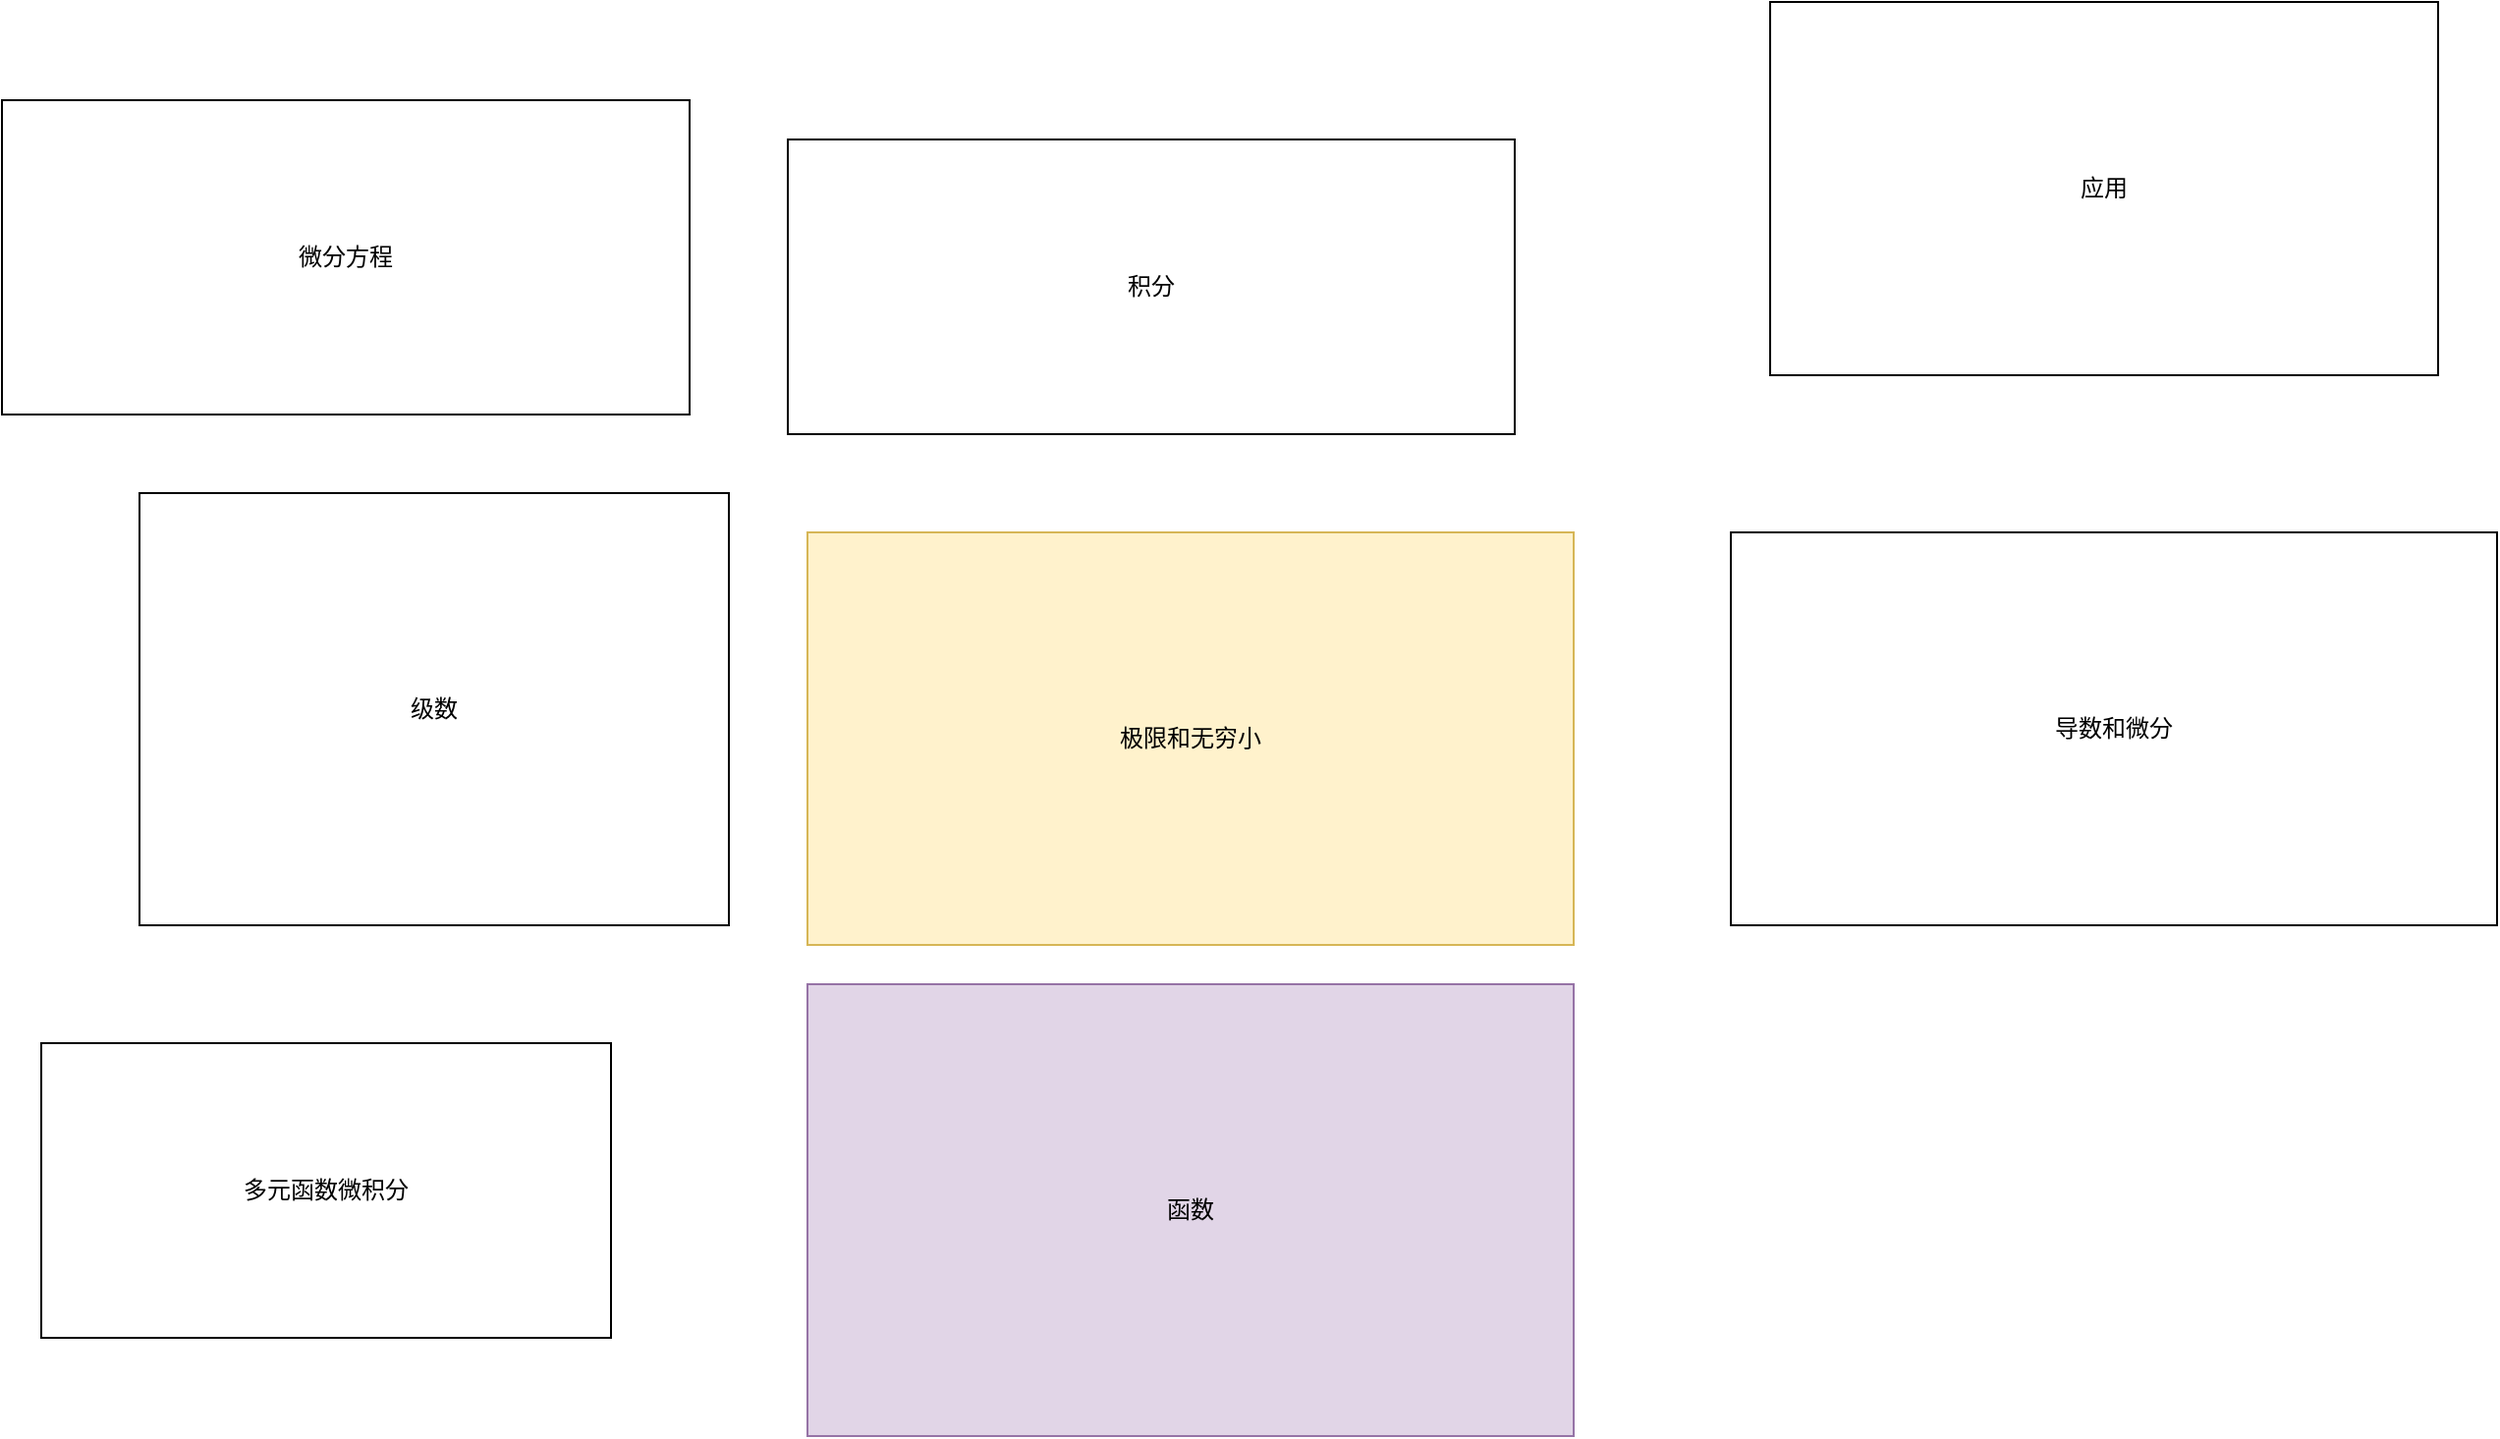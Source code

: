 <mxfile version="21.4.0" type="github">
  <diagram name="Page-1" id="VGHvvajVorK2azADJzkz">
    <mxGraphModel dx="2308" dy="832" grid="1" gridSize="10" guides="1" tooltips="1" connect="1" arrows="1" fold="1" page="1" pageScale="1" pageWidth="850" pageHeight="1100" math="0" shadow="0">
      <root>
        <mxCell id="0" />
        <mxCell id="1" parent="0" />
        <mxCell id="I-8bGkA8Zce3OLZ5yMU2-1" value="函数" style="rounded=0;whiteSpace=wrap;html=1;fillColor=#e1d5e7;strokeColor=#9673a6;" vertex="1" parent="1">
          <mxGeometry x="70" y="630" width="390" height="230" as="geometry" />
        </mxCell>
        <mxCell id="I-8bGkA8Zce3OLZ5yMU2-2" value="极限和无穷小" style="rounded=0;whiteSpace=wrap;html=1;fillColor=#fff2cc;strokeColor=#d6b656;" vertex="1" parent="1">
          <mxGeometry x="70" y="400" width="390" height="210" as="geometry" />
        </mxCell>
        <mxCell id="I-8bGkA8Zce3OLZ5yMU2-3" value="导数和微分" style="rounded=0;whiteSpace=wrap;html=1;" vertex="1" parent="1">
          <mxGeometry x="540" y="400" width="390" height="200" as="geometry" />
        </mxCell>
        <mxCell id="I-8bGkA8Zce3OLZ5yMU2-4" value="积分" style="rounded=0;whiteSpace=wrap;html=1;" vertex="1" parent="1">
          <mxGeometry x="60" y="200" width="370" height="150" as="geometry" />
        </mxCell>
        <mxCell id="I-8bGkA8Zce3OLZ5yMU2-5" value="级数" style="rounded=0;whiteSpace=wrap;html=1;" vertex="1" parent="1">
          <mxGeometry x="-270" y="380" width="300" height="220" as="geometry" />
        </mxCell>
        <mxCell id="I-8bGkA8Zce3OLZ5yMU2-6" value="微分方程" style="rounded=0;whiteSpace=wrap;html=1;" vertex="1" parent="1">
          <mxGeometry x="-340" y="180" width="350" height="160" as="geometry" />
        </mxCell>
        <mxCell id="I-8bGkA8Zce3OLZ5yMU2-7" value="多元函数微积分" style="rounded=0;whiteSpace=wrap;html=1;" vertex="1" parent="1">
          <mxGeometry x="-320" y="660" width="290" height="150" as="geometry" />
        </mxCell>
        <mxCell id="I-8bGkA8Zce3OLZ5yMU2-8" value="应用" style="rounded=0;whiteSpace=wrap;html=1;" vertex="1" parent="1">
          <mxGeometry x="560" y="130" width="340" height="190" as="geometry" />
        </mxCell>
      </root>
    </mxGraphModel>
  </diagram>
</mxfile>
